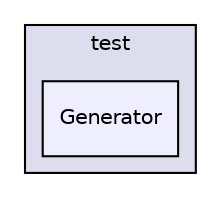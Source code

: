 digraph "quetzal/modules/coalescence/occupancy_spectrum/test/Generator" {
  compound=true
  node [ fontsize="10", fontname="Helvetica"];
  edge [ labelfontsize="10", labelfontname="Helvetica"];
  subgraph clusterdir_45bdf26323ebf9ed667d08dc44dc54ff {
    graph [ bgcolor="#ddddee", pencolor="black", label="test" fontname="Helvetica", fontsize="10", URL="dir_45bdf26323ebf9ed667d08dc44dc54ff.html"]
  dir_1b34024bf36f718e7b13065d1e265327 [shape=box, label="Generator", style="filled", fillcolor="#eeeeff", pencolor="black", URL="dir_1b34024bf36f718e7b13065d1e265327.html"];
  }
}
